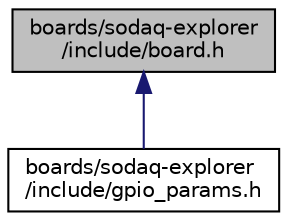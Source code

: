 digraph "boards/sodaq-explorer/include/board.h"
{
 // LATEX_PDF_SIZE
  edge [fontname="Helvetica",fontsize="10",labelfontname="Helvetica",labelfontsize="10"];
  node [fontname="Helvetica",fontsize="10",shape=record];
  Node1 [label="boards/sodaq-explorer\l/include/board.h",height=0.2,width=0.4,color="black", fillcolor="grey75", style="filled", fontcolor="black",tooltip="Board specific definitions for the SODAQ ExpLoRer board."];
  Node1 -> Node2 [dir="back",color="midnightblue",fontsize="10",style="solid",fontname="Helvetica"];
  Node2 [label="boards/sodaq-explorer\l/include/gpio_params.h",height=0.2,width=0.4,color="black", fillcolor="white", style="filled",URL="$sodaq-explorer_2include_2gpio__params_8h.html",tooltip="Board specific configuration of direct mapped GPIOs."];
}
